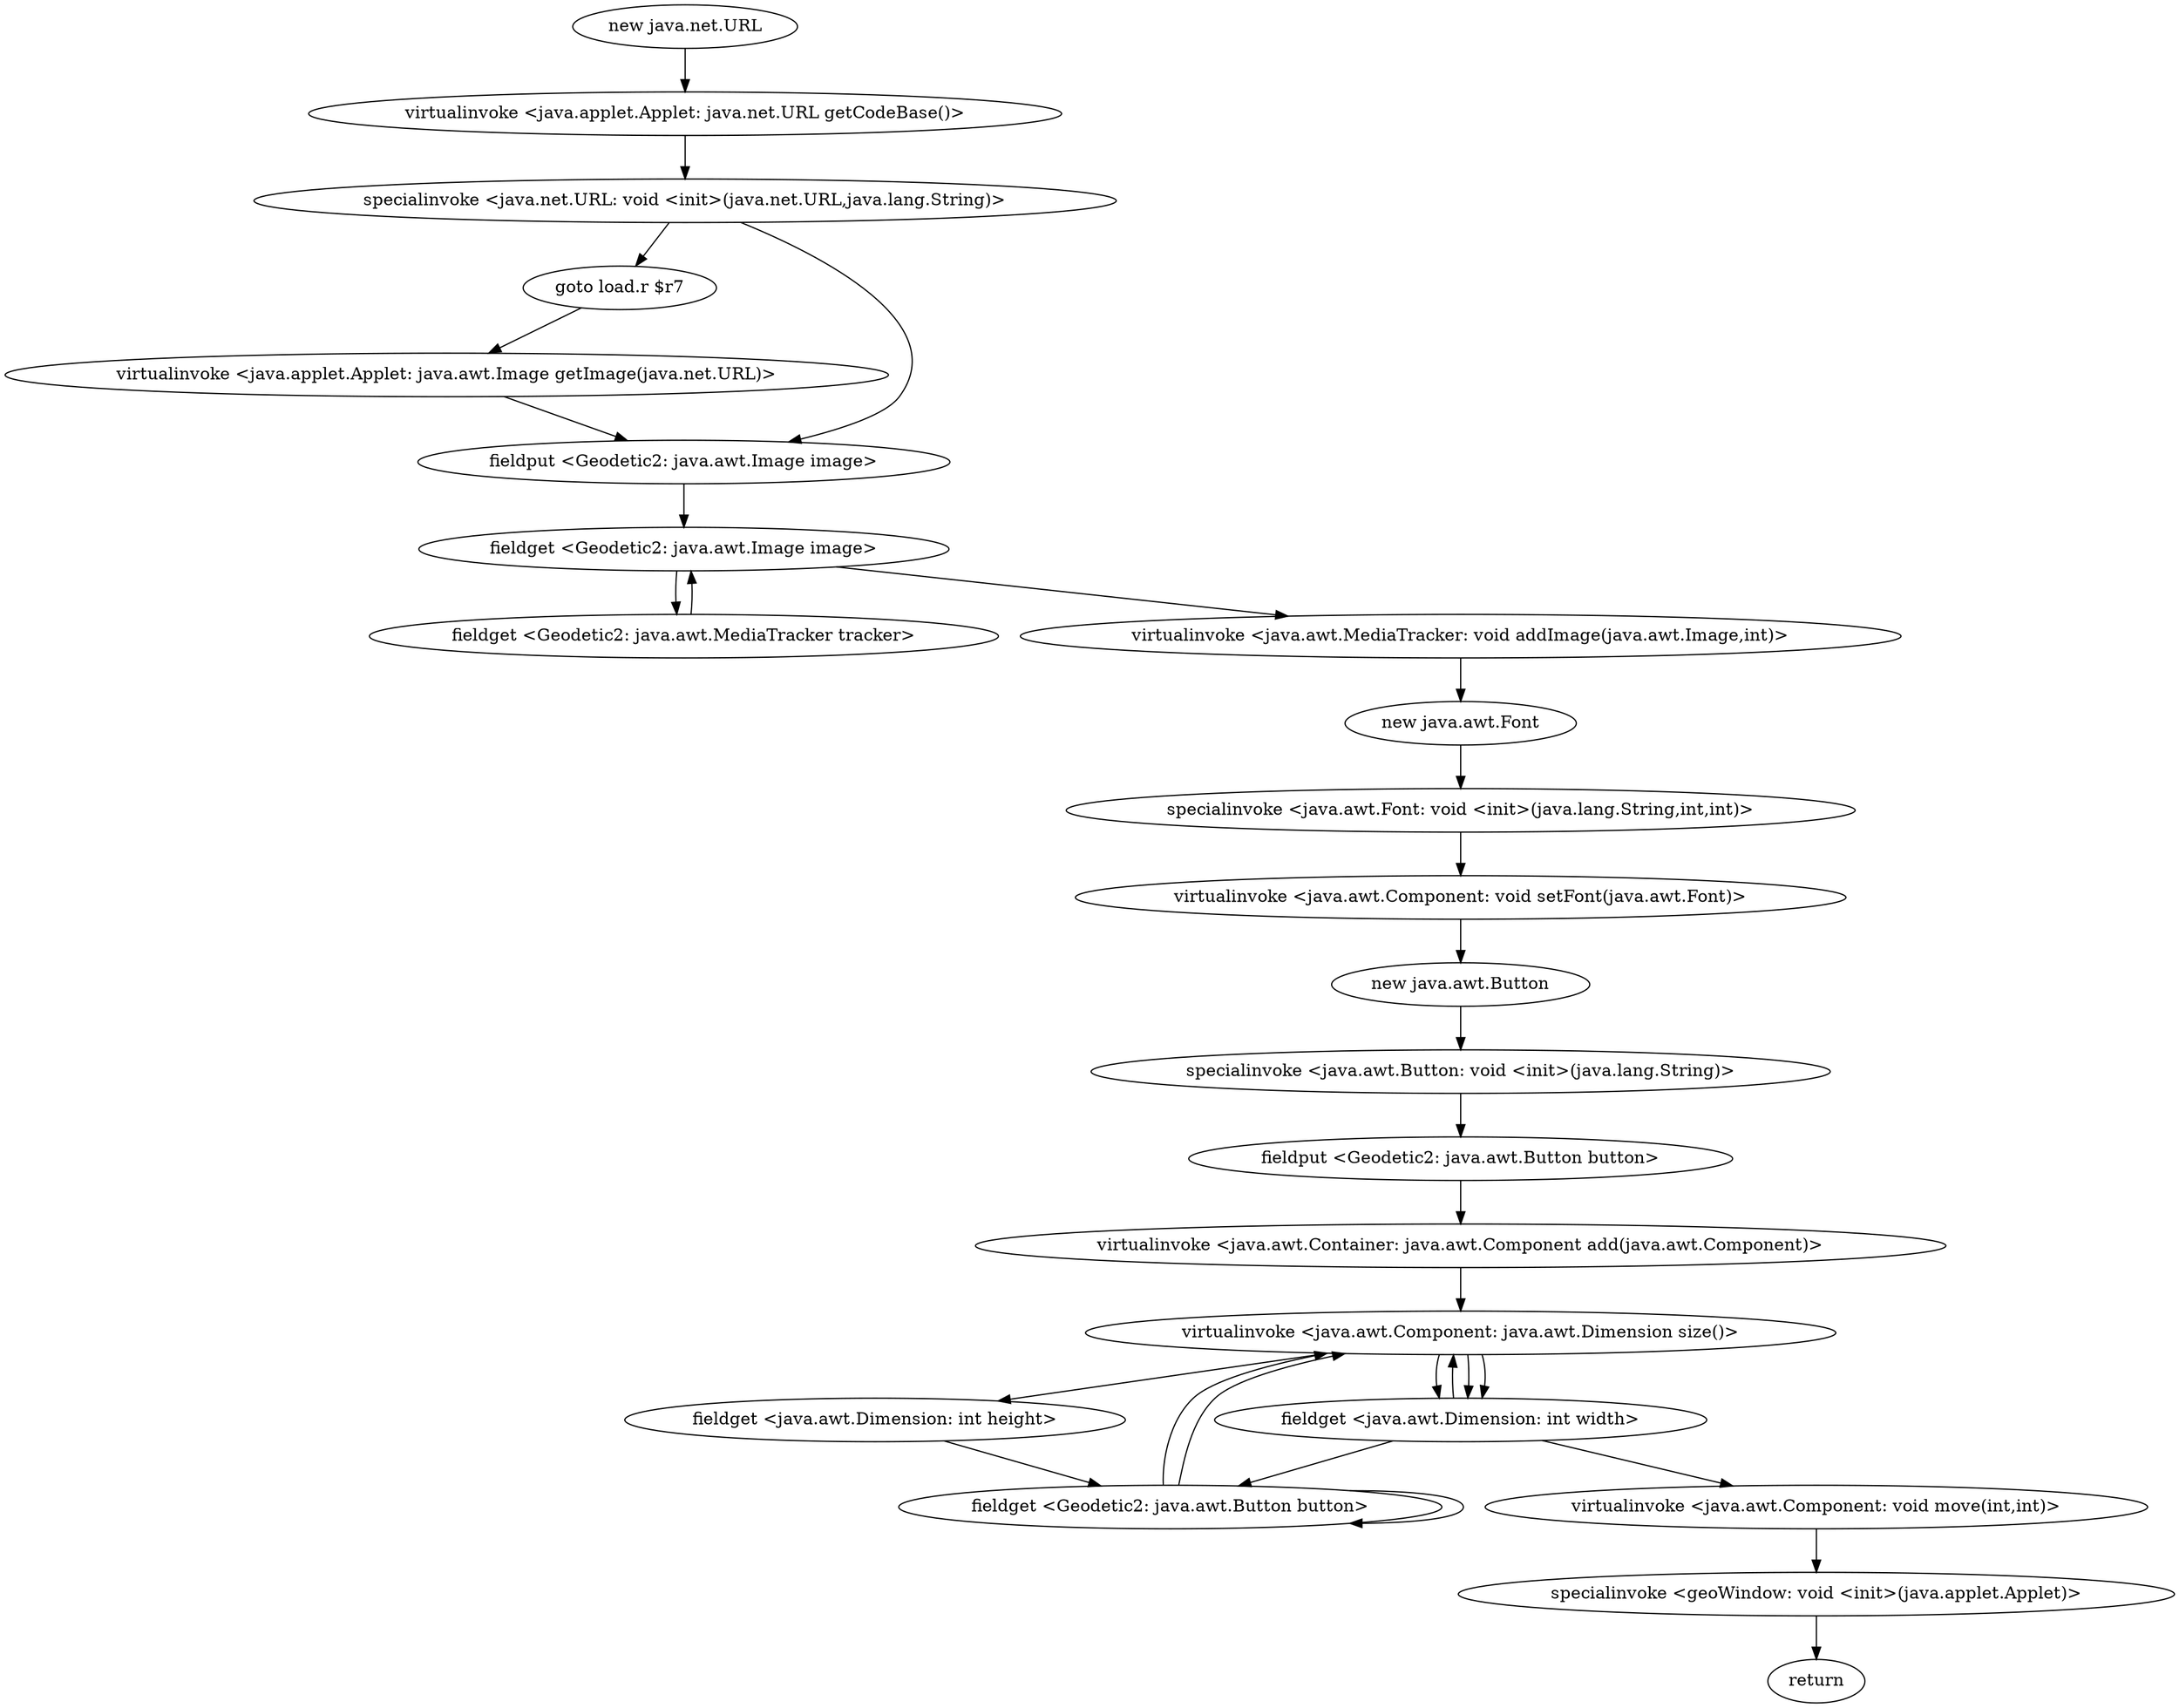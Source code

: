 digraph "" {
"new java.net.URL";
 "new java.net.URL"->"virtualinvoke <java.applet.Applet: java.net.URL getCodeBase()>";
 "virtualinvoke <java.applet.Applet: java.net.URL getCodeBase()>"->"specialinvoke <java.net.URL: void <init>(java.net.URL,java.lang.String)>";
 "specialinvoke <java.net.URL: void <init>(java.net.URL,java.lang.String)>"->"goto load.r $r7";
 "goto load.r $r7"->"virtualinvoke <java.applet.Applet: java.awt.Image getImage(java.net.URL)>";
 "virtualinvoke <java.applet.Applet: java.awt.Image getImage(java.net.URL)>"->"fieldput <Geodetic2: java.awt.Image image>";
 "fieldput <Geodetic2: java.awt.Image image>"->"fieldget <Geodetic2: java.awt.Image image>";
 "fieldget <Geodetic2: java.awt.Image image>"->"fieldget <Geodetic2: java.awt.MediaTracker tracker>";
 "fieldget <Geodetic2: java.awt.MediaTracker tracker>"->"fieldget <Geodetic2: java.awt.Image image>";
 "fieldget <Geodetic2: java.awt.Image image>"->"virtualinvoke <java.awt.MediaTracker: void addImage(java.awt.Image,int)>";
 "virtualinvoke <java.awt.MediaTracker: void addImage(java.awt.Image,int)>"->"new java.awt.Font";
 "new java.awt.Font"->"specialinvoke <java.awt.Font: void <init>(java.lang.String,int,int)>";
 "specialinvoke <java.awt.Font: void <init>(java.lang.String,int,int)>"->"virtualinvoke <java.awt.Component: void setFont(java.awt.Font)>";
 "virtualinvoke <java.awt.Component: void setFont(java.awt.Font)>"->"new java.awt.Button";
 "new java.awt.Button"->"specialinvoke <java.awt.Button: void <init>(java.lang.String)>";
 "specialinvoke <java.awt.Button: void <init>(java.lang.String)>"->"fieldput <Geodetic2: java.awt.Button button>";
 "fieldput <Geodetic2: java.awt.Button button>"->"virtualinvoke <java.awt.Container: java.awt.Component add(java.awt.Component)>";
 "virtualinvoke <java.awt.Container: java.awt.Component add(java.awt.Component)>"->"virtualinvoke <java.awt.Component: java.awt.Dimension size()>";
 "virtualinvoke <java.awt.Component: java.awt.Dimension size()>"->"fieldget <java.awt.Dimension: int width>";
 "fieldget <java.awt.Dimension: int width>"->"virtualinvoke <java.awt.Component: java.awt.Dimension size()>";
 "virtualinvoke <java.awt.Component: java.awt.Dimension size()>"->"fieldget <java.awt.Dimension: int height>";
 "fieldget <java.awt.Dimension: int height>"->"fieldget <Geodetic2: java.awt.Button button>";
 "fieldget <Geodetic2: java.awt.Button button>"->"fieldget <Geodetic2: java.awt.Button button>";
 "fieldget <Geodetic2: java.awt.Button button>"->"virtualinvoke <java.awt.Component: java.awt.Dimension size()>";
 "virtualinvoke <java.awt.Component: java.awt.Dimension size()>"->"fieldget <java.awt.Dimension: int width>";
 "fieldget <java.awt.Dimension: int width>"->"fieldget <Geodetic2: java.awt.Button button>";
 "fieldget <Geodetic2: java.awt.Button button>"->"virtualinvoke <java.awt.Component: java.awt.Dimension size()>";
 "virtualinvoke <java.awt.Component: java.awt.Dimension size()>"->"fieldget <java.awt.Dimension: int width>";
 "fieldget <java.awt.Dimension: int width>"->"virtualinvoke <java.awt.Component: void move(int,int)>";
 "virtualinvoke <java.awt.Component: void move(int,int)>"->"specialinvoke <geoWindow: void <init>(java.applet.Applet)>";
 "specialinvoke <geoWindow: void <init>(java.applet.Applet)>"->"return";
 "specialinvoke <java.net.URL: void <init>(java.net.URL,java.lang.String)>"->"fieldput <Geodetic2: java.awt.Image image>";
}
